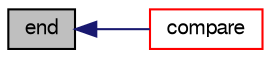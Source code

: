 digraph "end"
{
  bgcolor="transparent";
  edge [fontname="FreeSans",fontsize="10",labelfontname="FreeSans",labelfontsize="10"];
  node [fontname="FreeSans",fontsize="10",shape=record];
  rankdir="LR";
  Node1 [label="end",height=0.2,width=0.4,color="black", fillcolor="grey75", style="filled" fontcolor="black"];
  Node1 -> Node2 [dir="back",color="midnightblue",fontsize="10",style="solid",fontname="FreeSans"];
  Node2 [label="compare",height=0.2,width=0.4,color="red",URL="$a00427.html#a5b747fb686c512962b79efb1609733de",tooltip="Compare the given start and end points with this curve. "];
}

